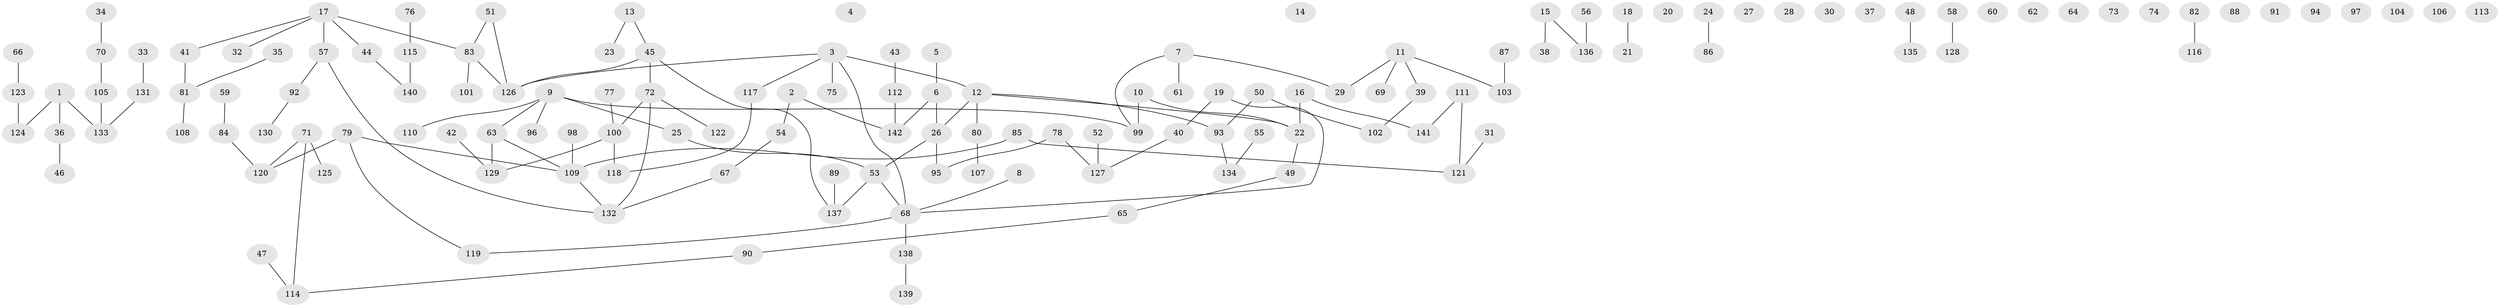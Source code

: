 // Generated by graph-tools (version 1.1) at 2025/39/03/09/25 04:39:40]
// undirected, 142 vertices, 129 edges
graph export_dot {
graph [start="1"]
  node [color=gray90,style=filled];
  1;
  2;
  3;
  4;
  5;
  6;
  7;
  8;
  9;
  10;
  11;
  12;
  13;
  14;
  15;
  16;
  17;
  18;
  19;
  20;
  21;
  22;
  23;
  24;
  25;
  26;
  27;
  28;
  29;
  30;
  31;
  32;
  33;
  34;
  35;
  36;
  37;
  38;
  39;
  40;
  41;
  42;
  43;
  44;
  45;
  46;
  47;
  48;
  49;
  50;
  51;
  52;
  53;
  54;
  55;
  56;
  57;
  58;
  59;
  60;
  61;
  62;
  63;
  64;
  65;
  66;
  67;
  68;
  69;
  70;
  71;
  72;
  73;
  74;
  75;
  76;
  77;
  78;
  79;
  80;
  81;
  82;
  83;
  84;
  85;
  86;
  87;
  88;
  89;
  90;
  91;
  92;
  93;
  94;
  95;
  96;
  97;
  98;
  99;
  100;
  101;
  102;
  103;
  104;
  105;
  106;
  107;
  108;
  109;
  110;
  111;
  112;
  113;
  114;
  115;
  116;
  117;
  118;
  119;
  120;
  121;
  122;
  123;
  124;
  125;
  126;
  127;
  128;
  129;
  130;
  131;
  132;
  133;
  134;
  135;
  136;
  137;
  138;
  139;
  140;
  141;
  142;
  1 -- 36;
  1 -- 124;
  1 -- 133;
  2 -- 54;
  2 -- 142;
  3 -- 12;
  3 -- 68;
  3 -- 75;
  3 -- 117;
  3 -- 126;
  5 -- 6;
  6 -- 26;
  6 -- 142;
  7 -- 29;
  7 -- 61;
  7 -- 99;
  8 -- 68;
  9 -- 25;
  9 -- 63;
  9 -- 96;
  9 -- 99;
  9 -- 110;
  10 -- 22;
  10 -- 99;
  11 -- 29;
  11 -- 39;
  11 -- 69;
  11 -- 103;
  12 -- 22;
  12 -- 26;
  12 -- 80;
  12 -- 93;
  13 -- 23;
  13 -- 45;
  15 -- 38;
  15 -- 136;
  16 -- 22;
  16 -- 141;
  17 -- 32;
  17 -- 41;
  17 -- 44;
  17 -- 57;
  17 -- 83;
  18 -- 21;
  19 -- 40;
  19 -- 68;
  22 -- 49;
  24 -- 86;
  25 -- 53;
  26 -- 53;
  26 -- 95;
  31 -- 121;
  33 -- 131;
  34 -- 70;
  35 -- 81;
  36 -- 46;
  39 -- 102;
  40 -- 127;
  41 -- 81;
  42 -- 129;
  43 -- 112;
  44 -- 140;
  45 -- 72;
  45 -- 126;
  45 -- 137;
  47 -- 114;
  48 -- 135;
  49 -- 65;
  50 -- 93;
  50 -- 102;
  51 -- 83;
  51 -- 126;
  52 -- 127;
  53 -- 68;
  53 -- 137;
  54 -- 67;
  55 -- 134;
  56 -- 136;
  57 -- 92;
  57 -- 132;
  58 -- 128;
  59 -- 84;
  63 -- 109;
  63 -- 129;
  65 -- 90;
  66 -- 123;
  67 -- 132;
  68 -- 119;
  68 -- 138;
  70 -- 105;
  71 -- 114;
  71 -- 120;
  71 -- 125;
  72 -- 100;
  72 -- 122;
  72 -- 132;
  76 -- 115;
  77 -- 100;
  78 -- 95;
  78 -- 127;
  79 -- 109;
  79 -- 119;
  79 -- 120;
  80 -- 107;
  81 -- 108;
  82 -- 116;
  83 -- 101;
  83 -- 126;
  84 -- 120;
  85 -- 109;
  85 -- 121;
  87 -- 103;
  89 -- 137;
  90 -- 114;
  92 -- 130;
  93 -- 134;
  98 -- 109;
  100 -- 118;
  100 -- 129;
  105 -- 133;
  109 -- 132;
  111 -- 121;
  111 -- 141;
  112 -- 142;
  115 -- 140;
  117 -- 118;
  123 -- 124;
  131 -- 133;
  138 -- 139;
}
